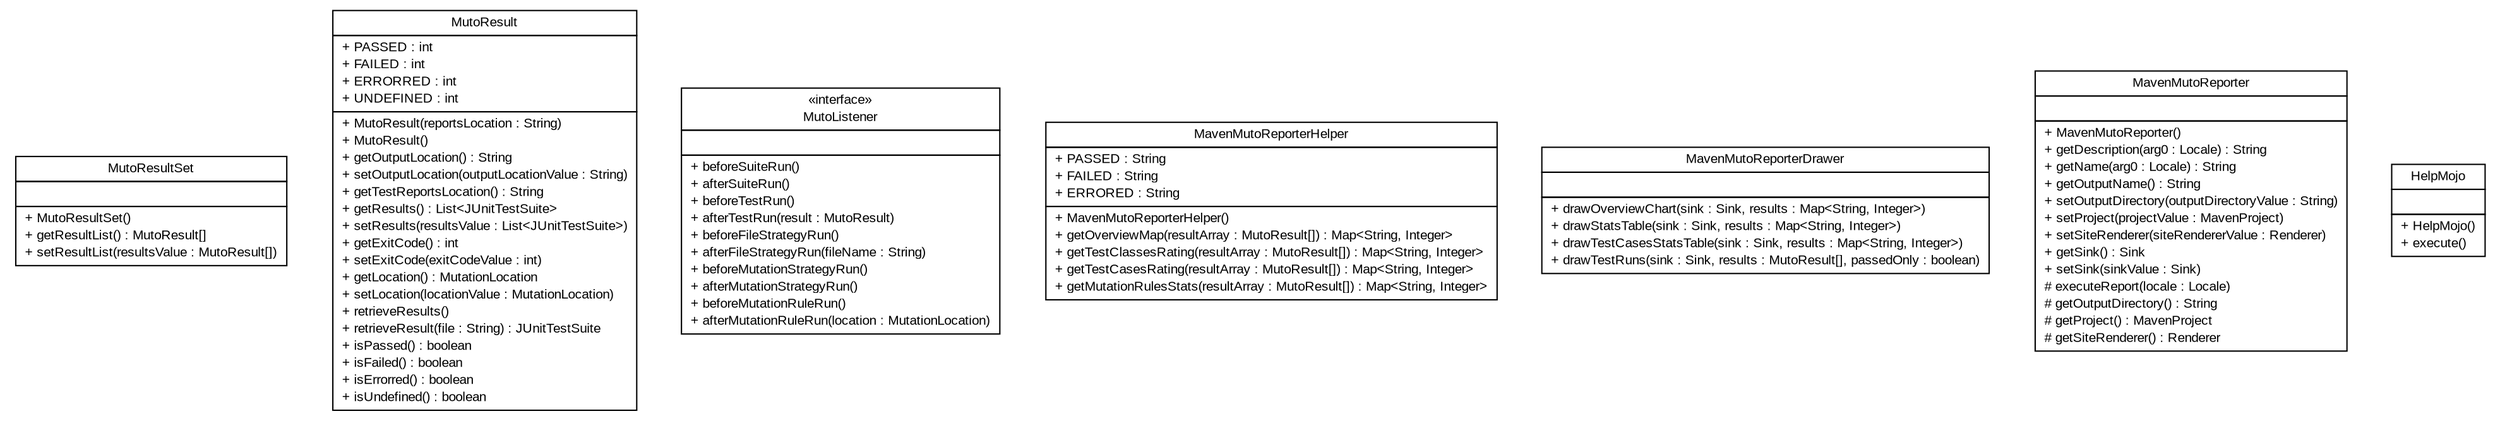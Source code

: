 #!/usr/local/bin/dot
#
# Class diagram 
# Generated by UMLGraph version R5_6 (http://www.umlgraph.org/)
#

digraph G {
	edge [fontname="arial",fontsize=10,labelfontname="arial",labelfontsize=10];
	node [fontname="arial",fontsize=10,shape=plaintext];
	nodesep=0.25;
	ranksep=0.5;
	// com.github.mkolisnyk.muto.reporter.MutoResultSet
	c232 [label=<<table title="com.github.mkolisnyk.muto.reporter.MutoResultSet" border="0" cellborder="1" cellspacing="0" cellpadding="2" port="p" href="./MutoResultSet.html">
		<tr><td><table border="0" cellspacing="0" cellpadding="1">
<tr><td align="center" balign="center"> MutoResultSet </td></tr>
		</table></td></tr>
		<tr><td><table border="0" cellspacing="0" cellpadding="1">
<tr><td align="left" balign="left">  </td></tr>
		</table></td></tr>
		<tr><td><table border="0" cellspacing="0" cellpadding="1">
<tr><td align="left" balign="left"> + MutoResultSet() </td></tr>
<tr><td align="left" balign="left"> + getResultList() : MutoResult[] </td></tr>
<tr><td align="left" balign="left"> + setResultList(resultsValue : MutoResult[]) </td></tr>
		</table></td></tr>
		</table>>, URL="./MutoResultSet.html", fontname="arial", fontcolor="black", fontsize=10.0];
	// com.github.mkolisnyk.muto.reporter.MutoResult
	c233 [label=<<table title="com.github.mkolisnyk.muto.reporter.MutoResult" border="0" cellborder="1" cellspacing="0" cellpadding="2" port="p" href="./MutoResult.html">
		<tr><td><table border="0" cellspacing="0" cellpadding="1">
<tr><td align="center" balign="center"> MutoResult </td></tr>
		</table></td></tr>
		<tr><td><table border="0" cellspacing="0" cellpadding="1">
<tr><td align="left" balign="left"> + PASSED : int </td></tr>
<tr><td align="left" balign="left"> + FAILED : int </td></tr>
<tr><td align="left" balign="left"> + ERRORRED : int </td></tr>
<tr><td align="left" balign="left"> + UNDEFINED : int </td></tr>
		</table></td></tr>
		<tr><td><table border="0" cellspacing="0" cellpadding="1">
<tr><td align="left" balign="left"> + MutoResult(reportsLocation : String) </td></tr>
<tr><td align="left" balign="left"> + MutoResult() </td></tr>
<tr><td align="left" balign="left"> + getOutputLocation() : String </td></tr>
<tr><td align="left" balign="left"> + setOutputLocation(outputLocationValue : String) </td></tr>
<tr><td align="left" balign="left"> + getTestReportsLocation() : String </td></tr>
<tr><td align="left" balign="left"> + getResults() : List&lt;JUnitTestSuite&gt; </td></tr>
<tr><td align="left" balign="left"> + setResults(resultsValue : List&lt;JUnitTestSuite&gt;) </td></tr>
<tr><td align="left" balign="left"> + getExitCode() : int </td></tr>
<tr><td align="left" balign="left"> + setExitCode(exitCodeValue : int) </td></tr>
<tr><td align="left" balign="left"> + getLocation() : MutationLocation </td></tr>
<tr><td align="left" balign="left"> + setLocation(locationValue : MutationLocation) </td></tr>
<tr><td align="left" balign="left"> + retrieveResults() </td></tr>
<tr><td align="left" balign="left"> + retrieveResult(file : String) : JUnitTestSuite </td></tr>
<tr><td align="left" balign="left"> + isPassed() : boolean </td></tr>
<tr><td align="left" balign="left"> + isFailed() : boolean </td></tr>
<tr><td align="left" balign="left"> + isErrorred() : boolean </td></tr>
<tr><td align="left" balign="left"> + isUndefined() : boolean </td></tr>
		</table></td></tr>
		</table>>, URL="./MutoResult.html", fontname="arial", fontcolor="black", fontsize=10.0];
	// com.github.mkolisnyk.muto.reporter.MutoListener
	c234 [label=<<table title="com.github.mkolisnyk.muto.reporter.MutoListener" border="0" cellborder="1" cellspacing="0" cellpadding="2" port="p" href="./MutoListener.html">
		<tr><td><table border="0" cellspacing="0" cellpadding="1">
<tr><td align="center" balign="center"> &#171;interface&#187; </td></tr>
<tr><td align="center" balign="center"> MutoListener </td></tr>
		</table></td></tr>
		<tr><td><table border="0" cellspacing="0" cellpadding="1">
<tr><td align="left" balign="left">  </td></tr>
		</table></td></tr>
		<tr><td><table border="0" cellspacing="0" cellpadding="1">
<tr><td align="left" balign="left"> + beforeSuiteRun() </td></tr>
<tr><td align="left" balign="left"> + afterSuiteRun() </td></tr>
<tr><td align="left" balign="left"> + beforeTestRun() </td></tr>
<tr><td align="left" balign="left"> + afterTestRun(result : MutoResult) </td></tr>
<tr><td align="left" balign="left"> + beforeFileStrategyRun() </td></tr>
<tr><td align="left" balign="left"> + afterFileStrategyRun(fileName : String) </td></tr>
<tr><td align="left" balign="left"> + beforeMutationStrategyRun() </td></tr>
<tr><td align="left" balign="left"> + afterMutationStrategyRun() </td></tr>
<tr><td align="left" balign="left"> + beforeMutationRuleRun() </td></tr>
<tr><td align="left" balign="left"> + afterMutationRuleRun(location : MutationLocation) </td></tr>
		</table></td></tr>
		</table>>, URL="./MutoListener.html", fontname="arial", fontcolor="black", fontsize=10.0];
	// com.github.mkolisnyk.muto.reporter.MavenMutoReporterHelper
	c235 [label=<<table title="com.github.mkolisnyk.muto.reporter.MavenMutoReporterHelper" border="0" cellborder="1" cellspacing="0" cellpadding="2" port="p" href="./MavenMutoReporterHelper.html">
		<tr><td><table border="0" cellspacing="0" cellpadding="1">
<tr><td align="center" balign="center"> MavenMutoReporterHelper </td></tr>
		</table></td></tr>
		<tr><td><table border="0" cellspacing="0" cellpadding="1">
<tr><td align="left" balign="left"> + PASSED : String </td></tr>
<tr><td align="left" balign="left"> + FAILED : String </td></tr>
<tr><td align="left" balign="left"> + ERRORED : String </td></tr>
		</table></td></tr>
		<tr><td><table border="0" cellspacing="0" cellpadding="1">
<tr><td align="left" balign="left"> + MavenMutoReporterHelper() </td></tr>
<tr><td align="left" balign="left"> + getOverviewMap(resultArray : MutoResult[]) : Map&lt;String, Integer&gt; </td></tr>
<tr><td align="left" balign="left"> + getTestClassesRating(resultArray : MutoResult[]) : Map&lt;String, Integer&gt; </td></tr>
<tr><td align="left" balign="left"> + getTestCasesRating(resultArray : MutoResult[]) : Map&lt;String, Integer&gt; </td></tr>
<tr><td align="left" balign="left"> + getMutationRulesStats(resultArray : MutoResult[]) : Map&lt;String, Integer&gt; </td></tr>
		</table></td></tr>
		</table>>, URL="./MavenMutoReporterHelper.html", fontname="arial", fontcolor="black", fontsize=10.0];
	// com.github.mkolisnyk.muto.reporter.MavenMutoReporterDrawer
	c236 [label=<<table title="com.github.mkolisnyk.muto.reporter.MavenMutoReporterDrawer" border="0" cellborder="1" cellspacing="0" cellpadding="2" port="p" href="./MavenMutoReporterDrawer.html">
		<tr><td><table border="0" cellspacing="0" cellpadding="1">
<tr><td align="center" balign="center"> MavenMutoReporterDrawer </td></tr>
		</table></td></tr>
		<tr><td><table border="0" cellspacing="0" cellpadding="1">
<tr><td align="left" balign="left">  </td></tr>
		</table></td></tr>
		<tr><td><table border="0" cellspacing="0" cellpadding="1">
<tr><td align="left" balign="left"> + drawOverviewChart(sink : Sink, results : Map&lt;String, Integer&gt;) </td></tr>
<tr><td align="left" balign="left"> + drawStatsTable(sink : Sink, results : Map&lt;String, Integer&gt;) </td></tr>
<tr><td align="left" balign="left"> + drawTestCasesStatsTable(sink : Sink, results : Map&lt;String, Integer&gt;) </td></tr>
<tr><td align="left" balign="left"> + drawTestRuns(sink : Sink, results : MutoResult[], passedOnly : boolean) </td></tr>
		</table></td></tr>
		</table>>, URL="./MavenMutoReporterDrawer.html", fontname="arial", fontcolor="black", fontsize=10.0];
	// com.github.mkolisnyk.muto.reporter.MavenMutoReporter
	c237 [label=<<table title="com.github.mkolisnyk.muto.reporter.MavenMutoReporter" border="0" cellborder="1" cellspacing="0" cellpadding="2" port="p" href="./MavenMutoReporter.html">
		<tr><td><table border="0" cellspacing="0" cellpadding="1">
<tr><td align="center" balign="center"> MavenMutoReporter </td></tr>
		</table></td></tr>
		<tr><td><table border="0" cellspacing="0" cellpadding="1">
<tr><td align="left" balign="left">  </td></tr>
		</table></td></tr>
		<tr><td><table border="0" cellspacing="0" cellpadding="1">
<tr><td align="left" balign="left"> + MavenMutoReporter() </td></tr>
<tr><td align="left" balign="left"> + getDescription(arg0 : Locale) : String </td></tr>
<tr><td align="left" balign="left"> + getName(arg0 : Locale) : String </td></tr>
<tr><td align="left" balign="left"> + getOutputName() : String </td></tr>
<tr><td align="left" balign="left"> + setOutputDirectory(outputDirectoryValue : String) </td></tr>
<tr><td align="left" balign="left"> + setProject(projectValue : MavenProject) </td></tr>
<tr><td align="left" balign="left"> + setSiteRenderer(siteRendererValue : Renderer) </td></tr>
<tr><td align="left" balign="left"> + getSink() : Sink </td></tr>
<tr><td align="left" balign="left"> + setSink(sinkValue : Sink) </td></tr>
<tr><td align="left" balign="left"> # executeReport(locale : Locale) </td></tr>
<tr><td align="left" balign="left"> # getOutputDirectory() : String </td></tr>
<tr><td align="left" balign="left"> # getProject() : MavenProject </td></tr>
<tr><td align="left" balign="left"> # getSiteRenderer() : Renderer </td></tr>
		</table></td></tr>
		</table>>, URL="./MavenMutoReporter.html", fontname="arial", fontcolor="black", fontsize=10.0];
	// com.github.mkolisnyk.muto.reporter.HelpMojo
	c238 [label=<<table title="com.github.mkolisnyk.muto.reporter.HelpMojo" border="0" cellborder="1" cellspacing="0" cellpadding="2" port="p" href="./HelpMojo.html">
		<tr><td><table border="0" cellspacing="0" cellpadding="1">
<tr><td align="center" balign="center"> HelpMojo </td></tr>
		</table></td></tr>
		<tr><td><table border="0" cellspacing="0" cellpadding="1">
<tr><td align="left" balign="left">  </td></tr>
		</table></td></tr>
		<tr><td><table border="0" cellspacing="0" cellpadding="1">
<tr><td align="left" balign="left"> + HelpMojo() </td></tr>
<tr><td align="left" balign="left"> + execute() </td></tr>
		</table></td></tr>
		</table>>, URL="./HelpMojo.html", fontname="arial", fontcolor="black", fontsize=10.0];
}

